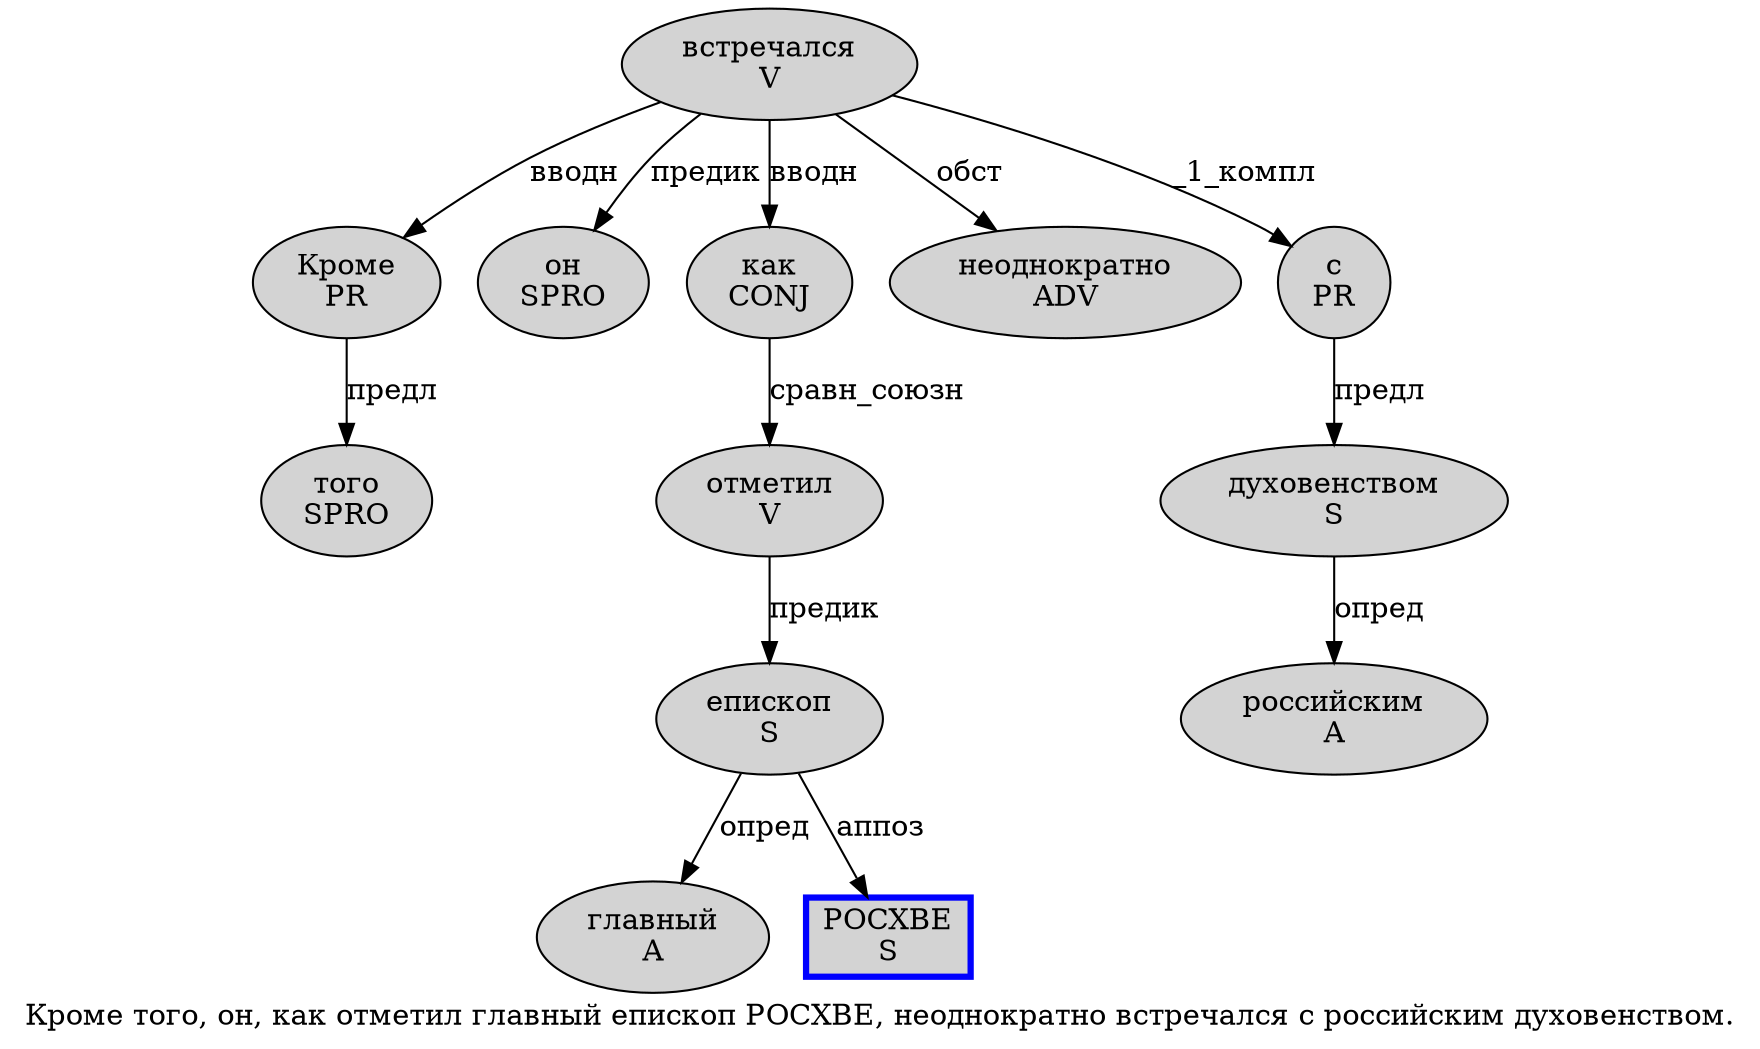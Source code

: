 digraph SENTENCE_136 {
	graph [label="Кроме того, он, как отметил главный епископ РОСХВЕ, неоднократно встречался с российским духовенством."]
	node [style=filled]
		0 [label="Кроме
PR" color="" fillcolor=lightgray penwidth=1 shape=ellipse]
		1 [label="того
SPRO" color="" fillcolor=lightgray penwidth=1 shape=ellipse]
		3 [label="он
SPRO" color="" fillcolor=lightgray penwidth=1 shape=ellipse]
		5 [label="как
CONJ" color="" fillcolor=lightgray penwidth=1 shape=ellipse]
		6 [label="отметил
V" color="" fillcolor=lightgray penwidth=1 shape=ellipse]
		7 [label="главный
A" color="" fillcolor=lightgray penwidth=1 shape=ellipse]
		8 [label="епископ
S" color="" fillcolor=lightgray penwidth=1 shape=ellipse]
		9 [label="РОСХВЕ
S" color=blue fillcolor=lightgray penwidth=3 shape=box]
		11 [label="неоднократно
ADV" color="" fillcolor=lightgray penwidth=1 shape=ellipse]
		12 [label="встречался
V" color="" fillcolor=lightgray penwidth=1 shape=ellipse]
		13 [label="с
PR" color="" fillcolor=lightgray penwidth=1 shape=ellipse]
		14 [label="российским
A" color="" fillcolor=lightgray penwidth=1 shape=ellipse]
		15 [label="духовенством
S" color="" fillcolor=lightgray penwidth=1 shape=ellipse]
			0 -> 1 [label="предл"]
			5 -> 6 [label="сравн_союзн"]
			12 -> 0 [label="вводн"]
			12 -> 3 [label="предик"]
			12 -> 5 [label="вводн"]
			12 -> 11 [label="обст"]
			12 -> 13 [label="_1_компл"]
			8 -> 7 [label="опред"]
			8 -> 9 [label="аппоз"]
			13 -> 15 [label="предл"]
			15 -> 14 [label="опред"]
			6 -> 8 [label="предик"]
}